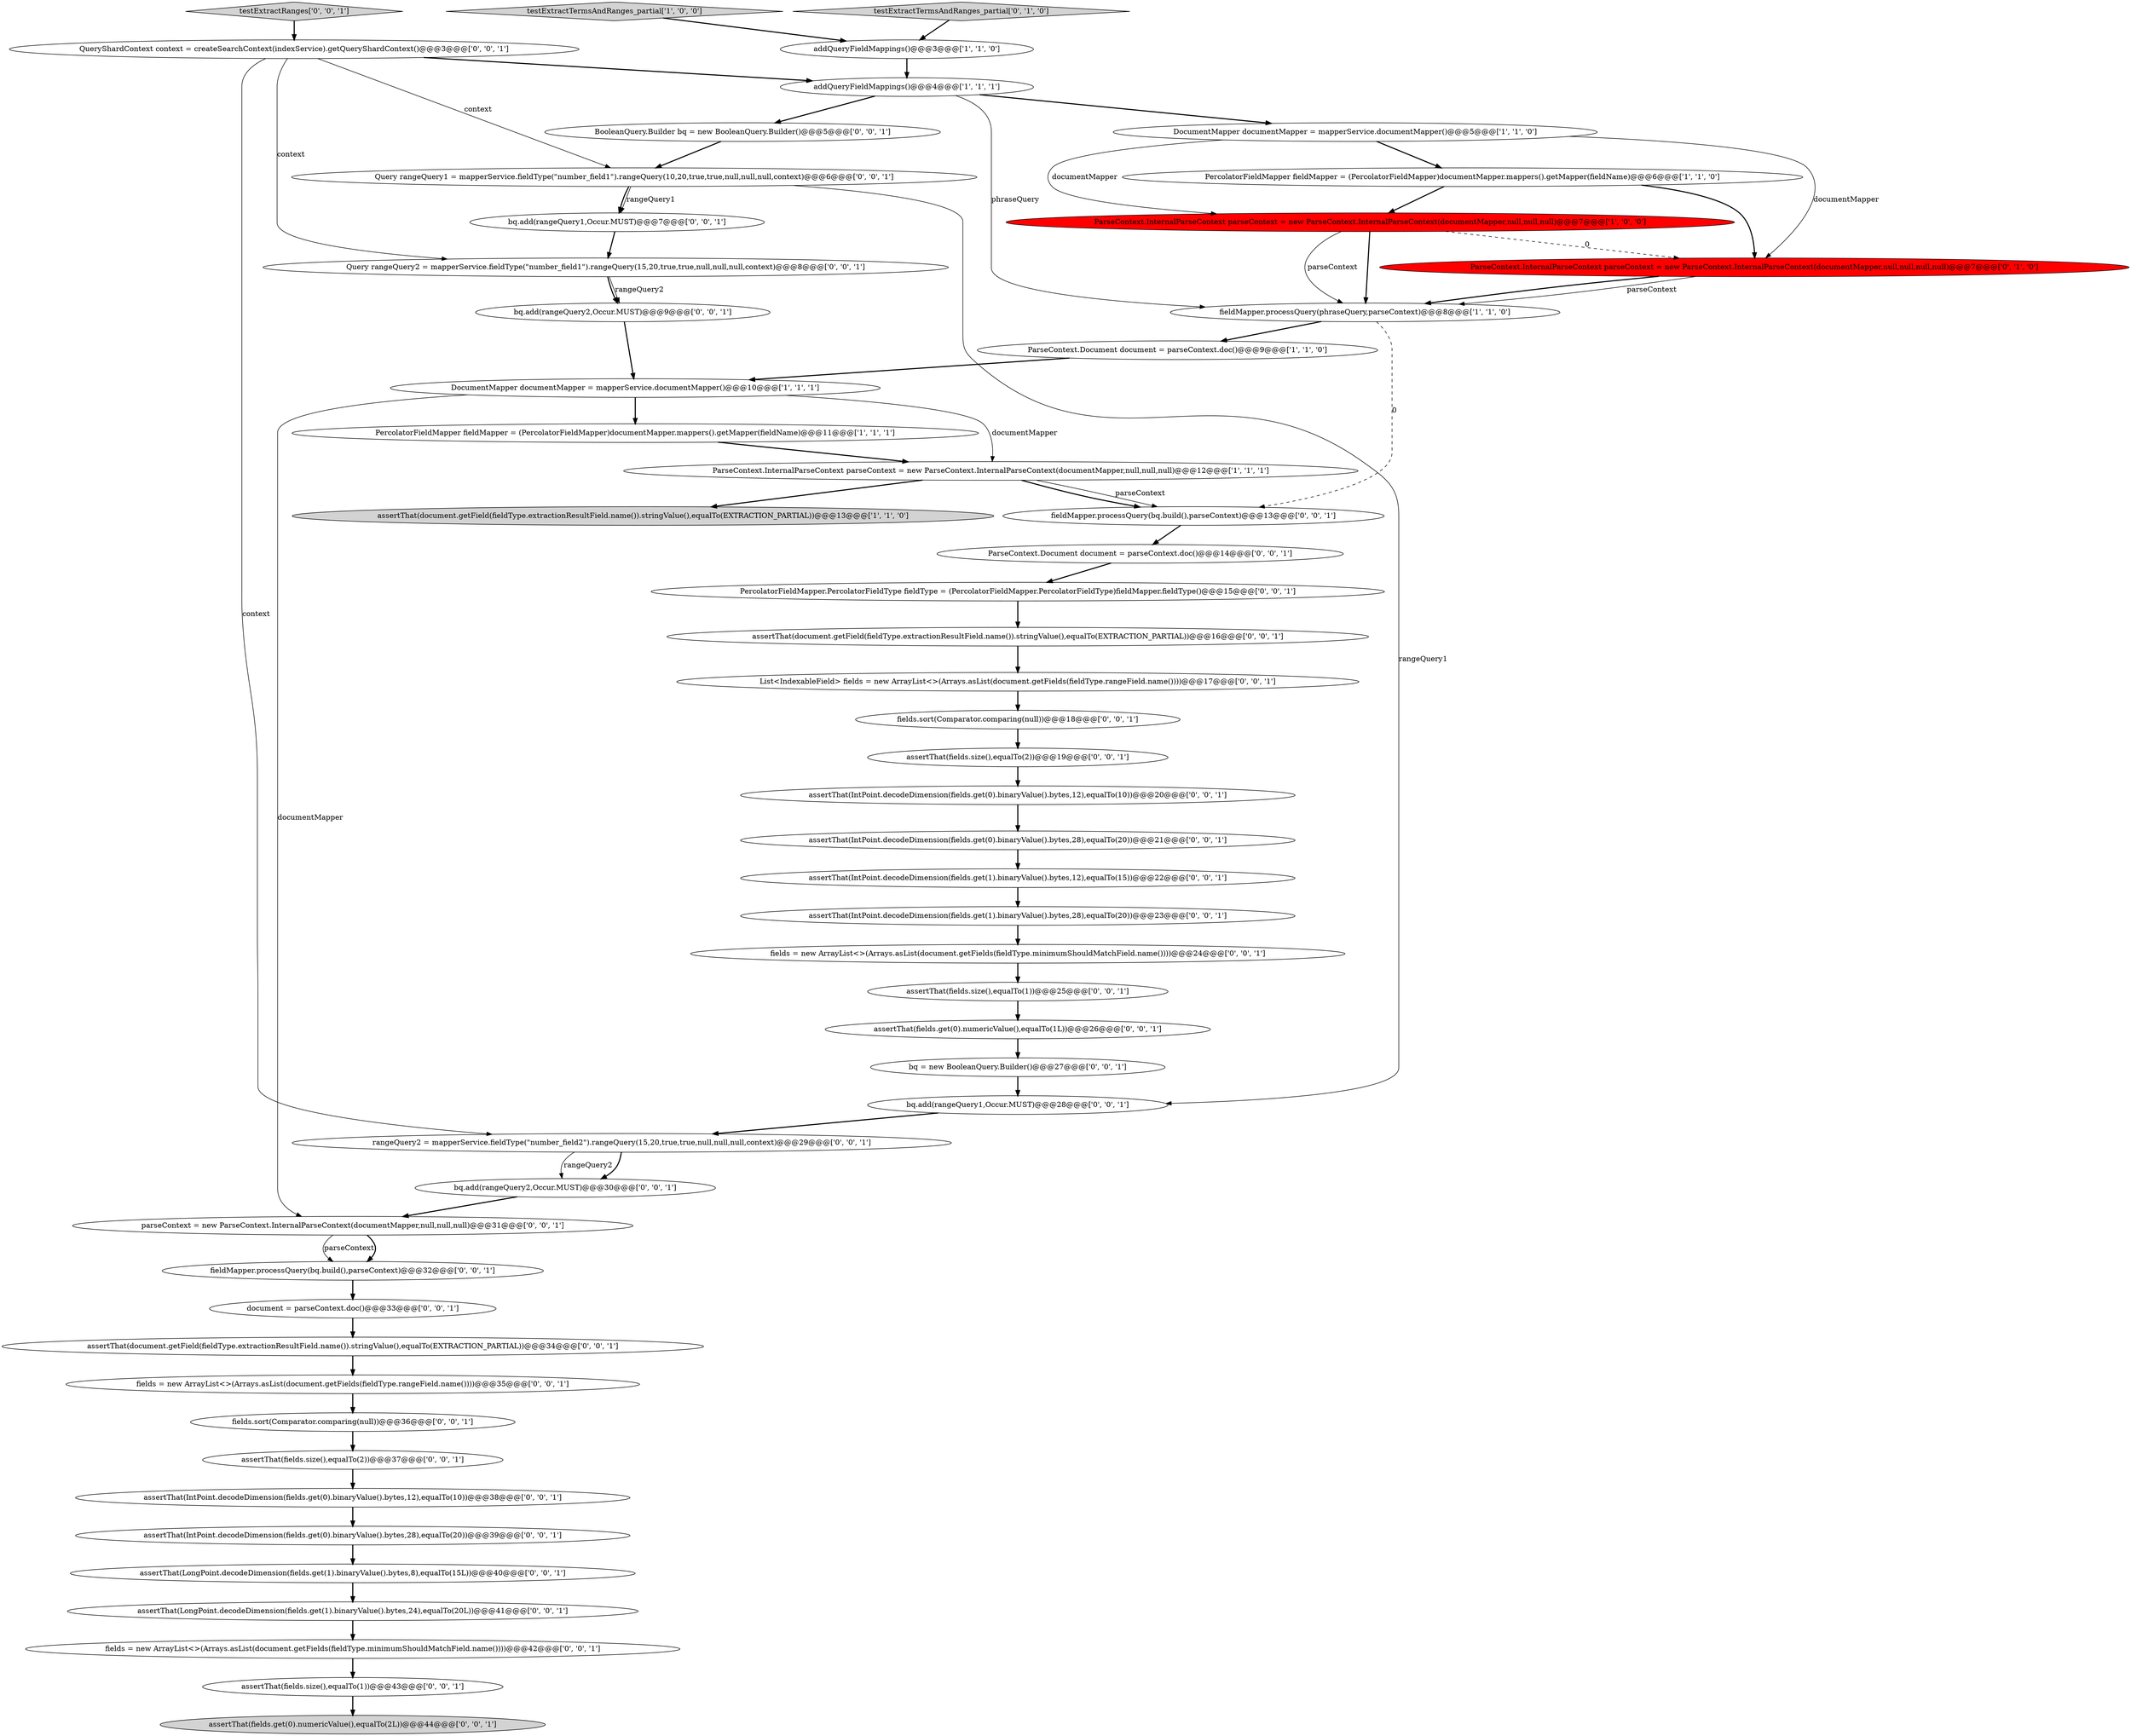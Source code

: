 digraph {
20 [style = filled, label = "fields.sort(Comparator.comparing(null))@@@36@@@['0', '0', '1']", fillcolor = white, shape = ellipse image = "AAA0AAABBB3BBB"];
46 [style = filled, label = "fieldMapper.processQuery(bq.build(),parseContext)@@@32@@@['0', '0', '1']", fillcolor = white, shape = ellipse image = "AAA0AAABBB3BBB"];
43 [style = filled, label = "assertThat(fields.size(),equalTo(2))@@@19@@@['0', '0', '1']", fillcolor = white, shape = ellipse image = "AAA0AAABBB3BBB"];
47 [style = filled, label = "testExtractRanges['0', '0', '1']", fillcolor = lightgray, shape = diamond image = "AAA0AAABBB3BBB"];
42 [style = filled, label = "PercolatorFieldMapper.PercolatorFieldType fieldType = (PercolatorFieldMapper.PercolatorFieldType)fieldMapper.fieldType()@@@15@@@['0', '0', '1']", fillcolor = white, shape = ellipse image = "AAA0AAABBB3BBB"];
35 [style = filled, label = "assertThat(document.getField(fieldType.extractionResultField.name()).stringValue(),equalTo(EXTRACTION_PARTIAL))@@@34@@@['0', '0', '1']", fillcolor = white, shape = ellipse image = "AAA0AAABBB3BBB"];
1 [style = filled, label = "ParseContext.InternalParseContext parseContext = new ParseContext.InternalParseContext(documentMapper,null,null,null)@@@12@@@['1', '1', '1']", fillcolor = white, shape = ellipse image = "AAA0AAABBB1BBB"];
30 [style = filled, label = "assertThat(IntPoint.decodeDimension(fields.get(0).binaryValue().bytes,28),equalTo(20))@@@21@@@['0', '0', '1']", fillcolor = white, shape = ellipse image = "AAA0AAABBB3BBB"];
36 [style = filled, label = "assertThat(fields.get(0).numericValue(),equalTo(2L))@@@44@@@['0', '0', '1']", fillcolor = lightgray, shape = ellipse image = "AAA0AAABBB3BBB"];
0 [style = filled, label = "assertThat(document.getField(fieldType.extractionResultField.name()).stringValue(),equalTo(EXTRACTION_PARTIAL))@@@13@@@['1', '1', '0']", fillcolor = lightgray, shape = ellipse image = "AAA0AAABBB1BBB"];
10 [style = filled, label = "testExtractTermsAndRanges_partial['1', '0', '0']", fillcolor = lightgray, shape = diamond image = "AAA0AAABBB1BBB"];
12 [style = filled, label = "testExtractTermsAndRanges_partial['0', '1', '0']", fillcolor = lightgray, shape = diamond image = "AAA0AAABBB2BBB"];
7 [style = filled, label = "DocumentMapper documentMapper = mapperService.documentMapper()@@@5@@@['1', '1', '0']", fillcolor = white, shape = ellipse image = "AAA0AAABBB1BBB"];
49 [style = filled, label = "Query rangeQuery2 = mapperService.fieldType(\"number_field1\").rangeQuery(15,20,true,true,null,null,null,context)@@@8@@@['0', '0', '1']", fillcolor = white, shape = ellipse image = "AAA0AAABBB3BBB"];
31 [style = filled, label = "fields = new ArrayList<>(Arrays.asList(document.getFields(fieldType.rangeField.name())))@@@35@@@['0', '0', '1']", fillcolor = white, shape = ellipse image = "AAA0AAABBB3BBB"];
22 [style = filled, label = "QueryShardContext context = createSearchContext(indexService).getQueryShardContext()@@@3@@@['0', '0', '1']", fillcolor = white, shape = ellipse image = "AAA0AAABBB3BBB"];
3 [style = filled, label = "PercolatorFieldMapper fieldMapper = (PercolatorFieldMapper)documentMapper.mappers().getMapper(fieldName)@@@11@@@['1', '1', '1']", fillcolor = white, shape = ellipse image = "AAA0AAABBB1BBB"];
25 [style = filled, label = "assertThat(fields.size(),equalTo(1))@@@25@@@['0', '0', '1']", fillcolor = white, shape = ellipse image = "AAA0AAABBB3BBB"];
37 [style = filled, label = "ParseContext.Document document = parseContext.doc()@@@14@@@['0', '0', '1']", fillcolor = white, shape = ellipse image = "AAA0AAABBB3BBB"];
16 [style = filled, label = "assertThat(IntPoint.decodeDimension(fields.get(0).binaryValue().bytes,28),equalTo(20))@@@39@@@['0', '0', '1']", fillcolor = white, shape = ellipse image = "AAA0AAABBB3BBB"];
26 [style = filled, label = "assertThat(fields.get(0).numericValue(),equalTo(1L))@@@26@@@['0', '0', '1']", fillcolor = white, shape = ellipse image = "AAA0AAABBB3BBB"];
21 [style = filled, label = "assertThat(IntPoint.decodeDimension(fields.get(1).binaryValue().bytes,12),equalTo(15))@@@22@@@['0', '0', '1']", fillcolor = white, shape = ellipse image = "AAA0AAABBB3BBB"];
44 [style = filled, label = "assertThat(IntPoint.decodeDimension(fields.get(0).binaryValue().bytes,12),equalTo(10))@@@20@@@['0', '0', '1']", fillcolor = white, shape = ellipse image = "AAA0AAABBB3BBB"];
11 [style = filled, label = "ParseContext.Document document = parseContext.doc()@@@9@@@['1', '1', '0']", fillcolor = white, shape = ellipse image = "AAA0AAABBB1BBB"];
18 [style = filled, label = "parseContext = new ParseContext.InternalParseContext(documentMapper,null,null,null)@@@31@@@['0', '0', '1']", fillcolor = white, shape = ellipse image = "AAA0AAABBB3BBB"];
38 [style = filled, label = "fields.sort(Comparator.comparing(null))@@@18@@@['0', '0', '1']", fillcolor = white, shape = ellipse image = "AAA0AAABBB3BBB"];
33 [style = filled, label = "rangeQuery2 = mapperService.fieldType(\"number_field2\").rangeQuery(15,20,true,true,null,null,null,context)@@@29@@@['0', '0', '1']", fillcolor = white, shape = ellipse image = "AAA0AAABBB3BBB"];
8 [style = filled, label = "ParseContext.InternalParseContext parseContext = new ParseContext.InternalParseContext(documentMapper,null,null,null)@@@7@@@['1', '0', '0']", fillcolor = red, shape = ellipse image = "AAA1AAABBB1BBB"];
50 [style = filled, label = "bq.add(rangeQuery1,Occur.MUST)@@@28@@@['0', '0', '1']", fillcolor = white, shape = ellipse image = "AAA0AAABBB3BBB"];
27 [style = filled, label = "bq.add(rangeQuery2,Occur.MUST)@@@30@@@['0', '0', '1']", fillcolor = white, shape = ellipse image = "AAA0AAABBB3BBB"];
41 [style = filled, label = "document = parseContext.doc()@@@33@@@['0', '0', '1']", fillcolor = white, shape = ellipse image = "AAA0AAABBB3BBB"];
51 [style = filled, label = "assertThat(document.getField(fieldType.extractionResultField.name()).stringValue(),equalTo(EXTRACTION_PARTIAL))@@@16@@@['0', '0', '1']", fillcolor = white, shape = ellipse image = "AAA0AAABBB3BBB"];
52 [style = filled, label = "fieldMapper.processQuery(bq.build(),parseContext)@@@13@@@['0', '0', '1']", fillcolor = white, shape = ellipse image = "AAA0AAABBB3BBB"];
4 [style = filled, label = "DocumentMapper documentMapper = mapperService.documentMapper()@@@10@@@['1', '1', '1']", fillcolor = white, shape = ellipse image = "AAA0AAABBB1BBB"];
24 [style = filled, label = "assertThat(IntPoint.decodeDimension(fields.get(0).binaryValue().bytes,12),equalTo(10))@@@38@@@['0', '0', '1']", fillcolor = white, shape = ellipse image = "AAA0AAABBB3BBB"];
15 [style = filled, label = "assertThat(IntPoint.decodeDimension(fields.get(1).binaryValue().bytes,28),equalTo(20))@@@23@@@['0', '0', '1']", fillcolor = white, shape = ellipse image = "AAA0AAABBB3BBB"];
45 [style = filled, label = "fields = new ArrayList<>(Arrays.asList(document.getFields(fieldType.minimumShouldMatchField.name())))@@@24@@@['0', '0', '1']", fillcolor = white, shape = ellipse image = "AAA0AAABBB3BBB"];
2 [style = filled, label = "addQueryFieldMappings()@@@4@@@['1', '1', '1']", fillcolor = white, shape = ellipse image = "AAA0AAABBB1BBB"];
48 [style = filled, label = "assertThat(fields.size(),equalTo(1))@@@43@@@['0', '0', '1']", fillcolor = white, shape = ellipse image = "AAA0AAABBB3BBB"];
29 [style = filled, label = "bq.add(rangeQuery1,Occur.MUST)@@@7@@@['0', '0', '1']", fillcolor = white, shape = ellipse image = "AAA0AAABBB3BBB"];
32 [style = filled, label = "Query rangeQuery1 = mapperService.fieldType(\"number_field1\").rangeQuery(10,20,true,true,null,null,null,context)@@@6@@@['0', '0', '1']", fillcolor = white, shape = ellipse image = "AAA0AAABBB3BBB"];
23 [style = filled, label = "List<IndexableField> fields = new ArrayList<>(Arrays.asList(document.getFields(fieldType.rangeField.name())))@@@17@@@['0', '0', '1']", fillcolor = white, shape = ellipse image = "AAA0AAABBB3BBB"];
19 [style = filled, label = "assertThat(fields.size(),equalTo(2))@@@37@@@['0', '0', '1']", fillcolor = white, shape = ellipse image = "AAA0AAABBB3BBB"];
5 [style = filled, label = "PercolatorFieldMapper fieldMapper = (PercolatorFieldMapper)documentMapper.mappers().getMapper(fieldName)@@@6@@@['1', '1', '0']", fillcolor = white, shape = ellipse image = "AAA0AAABBB1BBB"];
14 [style = filled, label = "assertThat(LongPoint.decodeDimension(fields.get(1).binaryValue().bytes,8),equalTo(15L))@@@40@@@['0', '0', '1']", fillcolor = white, shape = ellipse image = "AAA0AAABBB3BBB"];
13 [style = filled, label = "ParseContext.InternalParseContext parseContext = new ParseContext.InternalParseContext(documentMapper,null,null,null,null)@@@7@@@['0', '1', '0']", fillcolor = red, shape = ellipse image = "AAA1AAABBB2BBB"];
17 [style = filled, label = "BooleanQuery.Builder bq = new BooleanQuery.Builder()@@@5@@@['0', '0', '1']", fillcolor = white, shape = ellipse image = "AAA0AAABBB3BBB"];
40 [style = filled, label = "fields = new ArrayList<>(Arrays.asList(document.getFields(fieldType.minimumShouldMatchField.name())))@@@42@@@['0', '0', '1']", fillcolor = white, shape = ellipse image = "AAA0AAABBB3BBB"];
39 [style = filled, label = "bq.add(rangeQuery2,Occur.MUST)@@@9@@@['0', '0', '1']", fillcolor = white, shape = ellipse image = "AAA0AAABBB3BBB"];
28 [style = filled, label = "assertThat(LongPoint.decodeDimension(fields.get(1).binaryValue().bytes,24),equalTo(20L))@@@41@@@['0', '0', '1']", fillcolor = white, shape = ellipse image = "AAA0AAABBB3BBB"];
6 [style = filled, label = "fieldMapper.processQuery(phraseQuery,parseContext)@@@8@@@['1', '1', '0']", fillcolor = white, shape = ellipse image = "AAA0AAABBB1BBB"];
9 [style = filled, label = "addQueryFieldMappings()@@@3@@@['1', '1', '0']", fillcolor = white, shape = ellipse image = "AAA0AAABBB1BBB"];
34 [style = filled, label = "bq = new BooleanQuery.Builder()@@@27@@@['0', '0', '1']", fillcolor = white, shape = ellipse image = "AAA0AAABBB3BBB"];
2->17 [style = bold, label=""];
44->30 [style = bold, label=""];
13->6 [style = solid, label="parseContext"];
35->31 [style = bold, label=""];
5->8 [style = bold, label=""];
4->3 [style = bold, label=""];
27->18 [style = bold, label=""];
15->45 [style = bold, label=""];
28->40 [style = bold, label=""];
22->2 [style = bold, label=""];
48->36 [style = bold, label=""];
40->48 [style = bold, label=""];
3->1 [style = bold, label=""];
1->52 [style = bold, label=""];
8->6 [style = solid, label="parseContext"];
9->2 [style = bold, label=""];
51->23 [style = bold, label=""];
52->37 [style = bold, label=""];
21->15 [style = bold, label=""];
11->4 [style = bold, label=""];
26->34 [style = bold, label=""];
18->46 [style = solid, label="parseContext"];
7->8 [style = solid, label="documentMapper"];
7->13 [style = solid, label="documentMapper"];
14->28 [style = bold, label=""];
8->6 [style = bold, label=""];
4->1 [style = solid, label="documentMapper"];
1->0 [style = bold, label=""];
17->32 [style = bold, label=""];
29->49 [style = bold, label=""];
2->6 [style = solid, label="phraseQuery"];
12->9 [style = bold, label=""];
34->50 [style = bold, label=""];
33->27 [style = bold, label=""];
39->4 [style = bold, label=""];
22->33 [style = solid, label="context"];
42->51 [style = bold, label=""];
46->41 [style = bold, label=""];
8->13 [style = dashed, label="0"];
19->24 [style = bold, label=""];
6->52 [style = dashed, label="0"];
32->29 [style = bold, label=""];
47->22 [style = bold, label=""];
24->16 [style = bold, label=""];
7->5 [style = bold, label=""];
30->21 [style = bold, label=""];
49->39 [style = bold, label=""];
45->25 [style = bold, label=""];
49->39 [style = solid, label="rangeQuery2"];
33->27 [style = solid, label="rangeQuery2"];
6->11 [style = bold, label=""];
5->13 [style = bold, label=""];
23->38 [style = bold, label=""];
25->26 [style = bold, label=""];
1->52 [style = solid, label="parseContext"];
32->50 [style = solid, label="rangeQuery1"];
18->46 [style = bold, label=""];
16->14 [style = bold, label=""];
22->49 [style = solid, label="context"];
10->9 [style = bold, label=""];
50->33 [style = bold, label=""];
32->29 [style = solid, label="rangeQuery1"];
2->7 [style = bold, label=""];
13->6 [style = bold, label=""];
31->20 [style = bold, label=""];
4->18 [style = solid, label="documentMapper"];
20->19 [style = bold, label=""];
43->44 [style = bold, label=""];
37->42 [style = bold, label=""];
38->43 [style = bold, label=""];
22->32 [style = solid, label="context"];
41->35 [style = bold, label=""];
}
